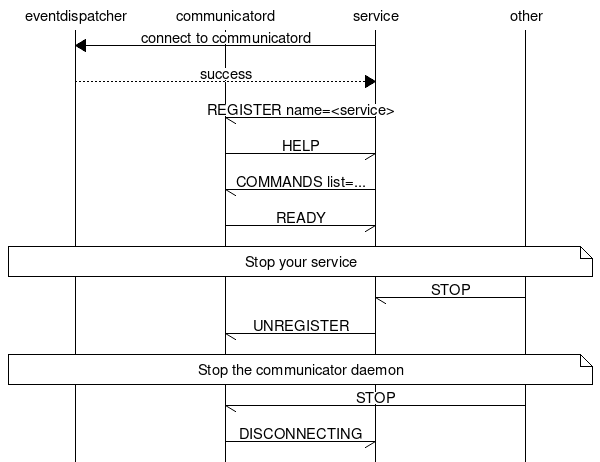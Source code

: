 # Process to connect/disconnect the communicator

msc {
  eventdispatcher, communicatord, service, other;

  service => eventdispatcher [label="connect to communicatord"];

  service << eventdispatcher [label="success"];

  service -> communicatord [label="REGISTER name=<service>"];

  service <- communicatord [label="HELP"];

  service -> communicatord [label="COMMANDS list=..."];

  service <- communicatord [label="READY"];

  eventdispatcher note other [label="Stop your service"];

  other -> service [label="STOP"];

  service -> communicatord [label="UNREGISTER"];

  eventdispatcher note other [label="Stop the communicator daemon"];

  other -> communicatord [label="STOP"];

  service <- communicatord [label="DISCONNECTING"];
}

